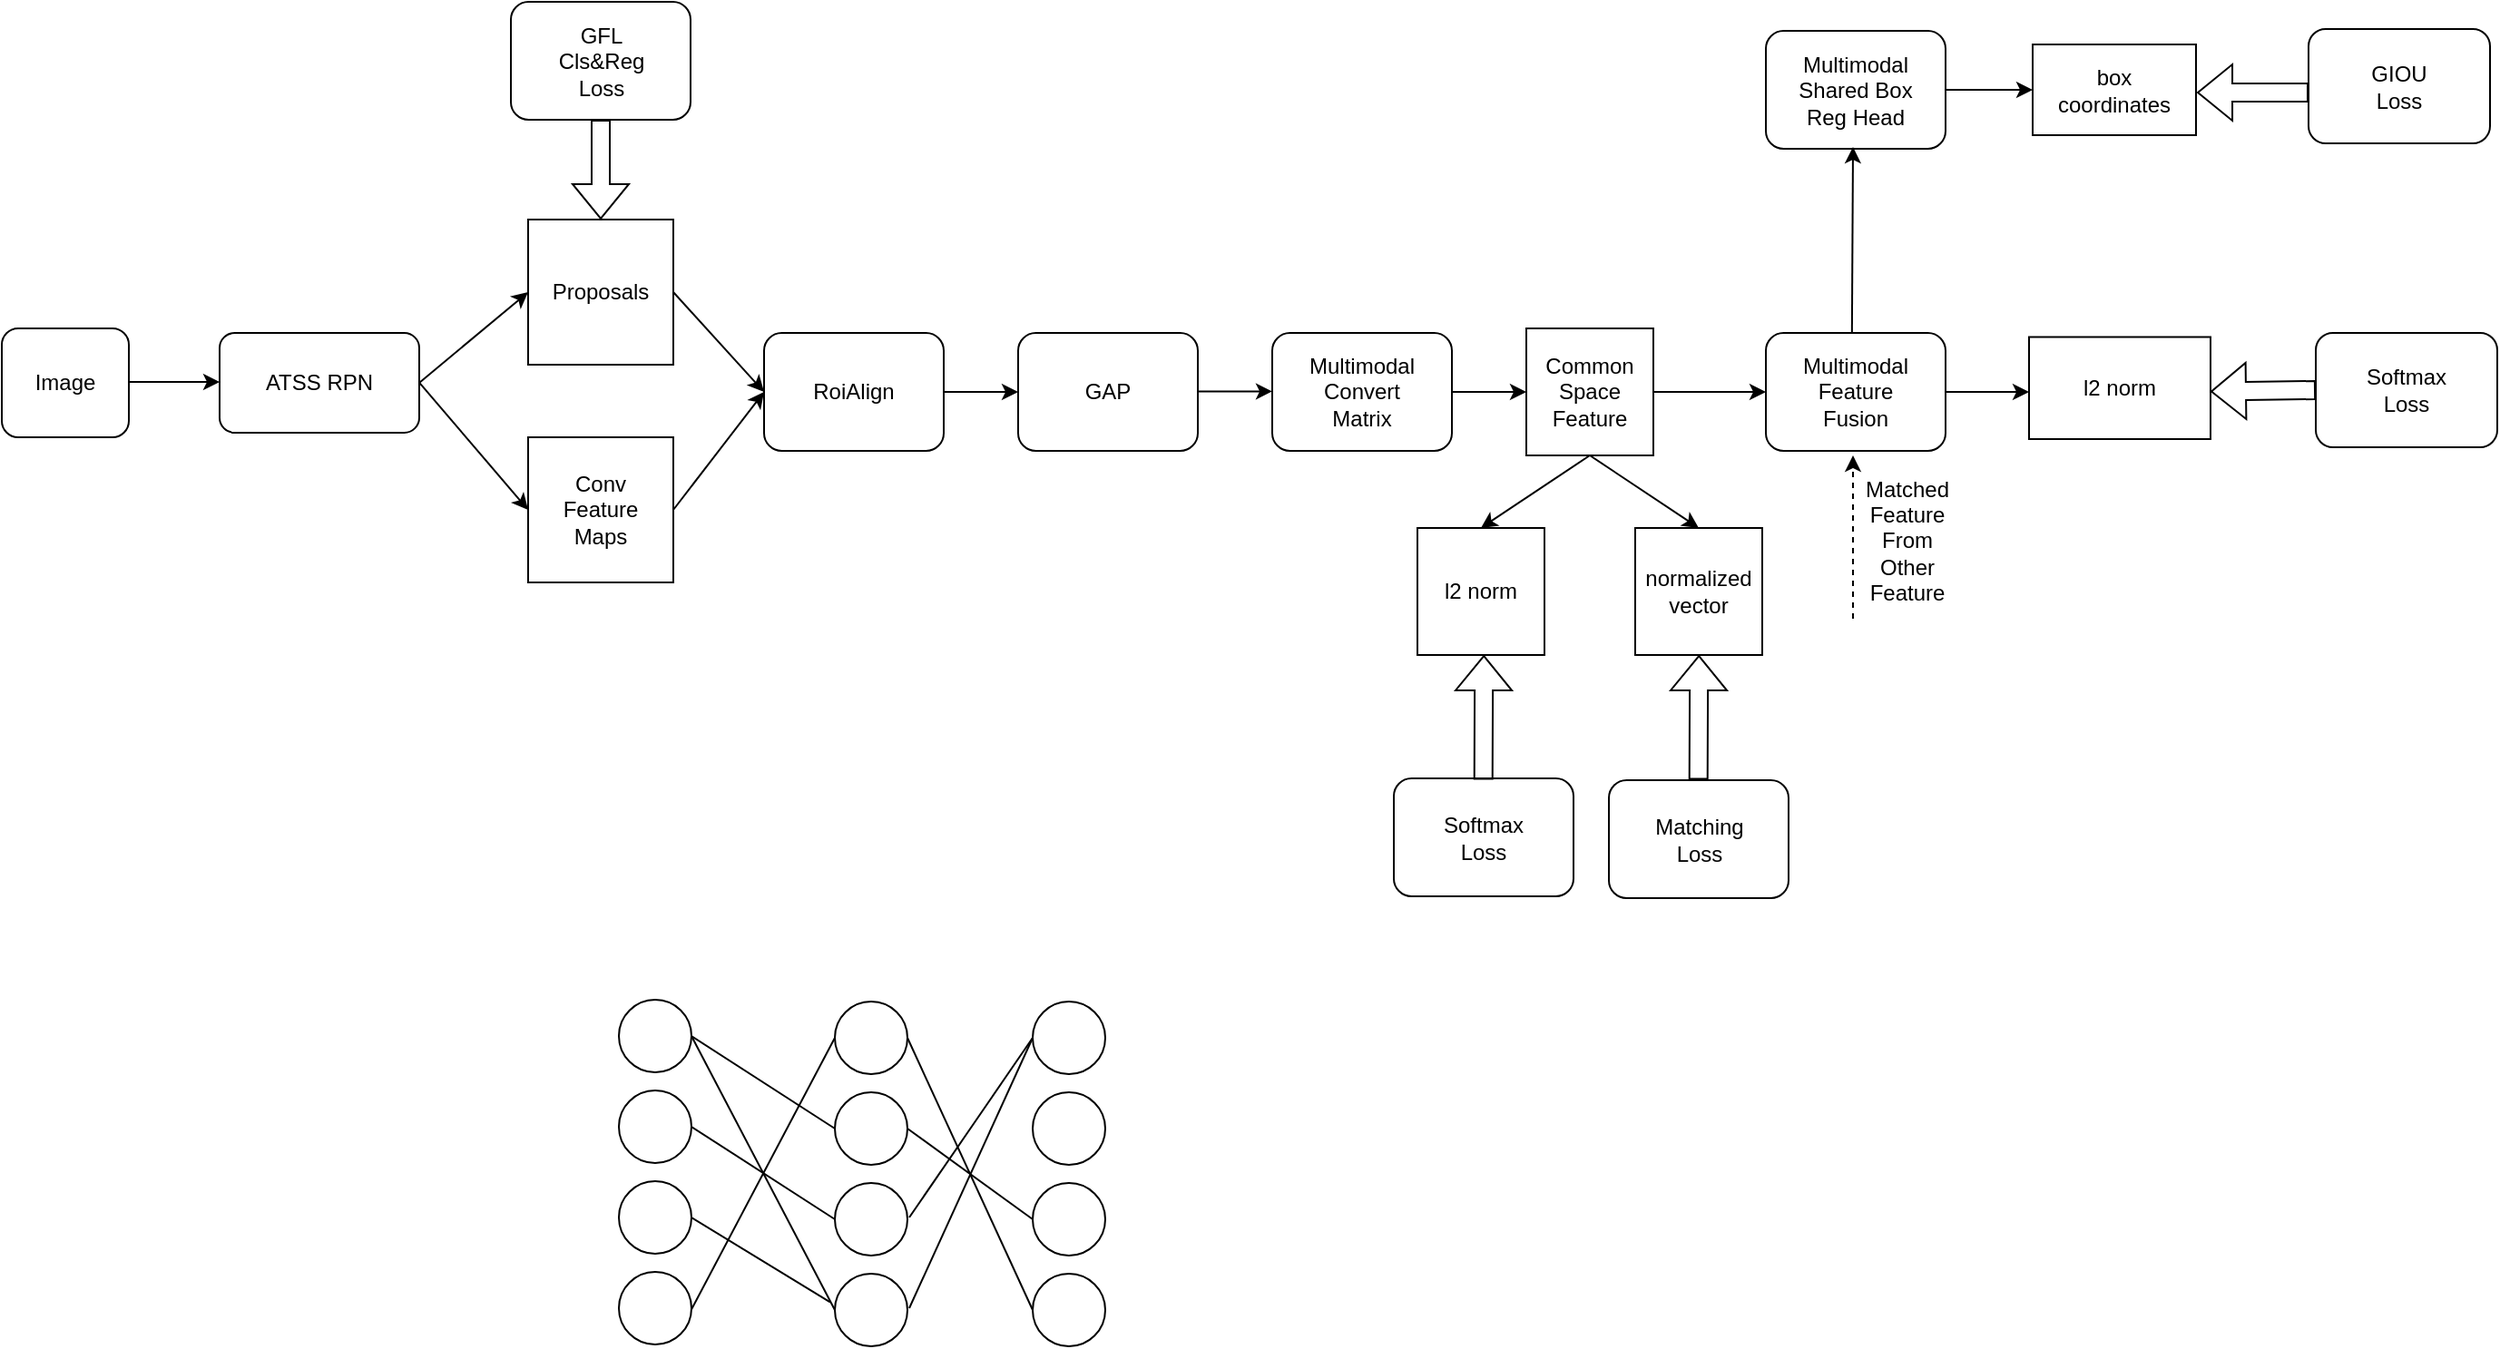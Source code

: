 <mxfile version="23.1.1" type="github">
  <diagram name="第 1 页" id="wcXFdS2mSCeuYjx8Xm_4">
    <mxGraphModel dx="209" dy="130" grid="1" gridSize="10" guides="1" tooltips="1" connect="1" arrows="1" fold="1" page="1" pageScale="1" pageWidth="827" pageHeight="1169" math="0" shadow="0">
      <root>
        <mxCell id="0" />
        <mxCell id="1" parent="0" />
        <mxCell id="dMKvnlfOrxEBAoyZr1T4-1" value="Image" style="rounded=1;whiteSpace=wrap;html=1;" vertex="1" parent="1">
          <mxGeometry x="60" y="350" width="70" height="60" as="geometry" />
        </mxCell>
        <mxCell id="dMKvnlfOrxEBAoyZr1T4-2" value="" style="endArrow=classic;html=1;rounded=0;" edge="1" parent="1">
          <mxGeometry width="50" height="50" relative="1" as="geometry">
            <mxPoint x="130" y="379.5" as="sourcePoint" />
            <mxPoint x="180" y="379.5" as="targetPoint" />
          </mxGeometry>
        </mxCell>
        <mxCell id="dMKvnlfOrxEBAoyZr1T4-3" value="ATSS RPN" style="rounded=1;whiteSpace=wrap;html=1;" vertex="1" parent="1">
          <mxGeometry x="180" y="352.5" width="110" height="55" as="geometry" />
        </mxCell>
        <mxCell id="dMKvnlfOrxEBAoyZr1T4-5" value="" style="endArrow=classic;html=1;rounded=0;entryX=0;entryY=0.5;entryDx=0;entryDy=0;" edge="1" parent="1" target="dMKvnlfOrxEBAoyZr1T4-8">
          <mxGeometry width="50" height="50" relative="1" as="geometry">
            <mxPoint x="290" y="379.8" as="sourcePoint" />
            <mxPoint x="340" y="379.8" as="targetPoint" />
          </mxGeometry>
        </mxCell>
        <mxCell id="dMKvnlfOrxEBAoyZr1T4-20" style="edgeStyle=orthogonalEdgeStyle;rounded=0;orthogonalLoop=1;jettySize=auto;html=1;exitX=1;exitY=0.5;exitDx=0;exitDy=0;entryX=0;entryY=0.5;entryDx=0;entryDy=0;" edge="1" parent="1" source="dMKvnlfOrxEBAoyZr1T4-7" target="dMKvnlfOrxEBAoyZr1T4-19">
          <mxGeometry relative="1" as="geometry" />
        </mxCell>
        <mxCell id="dMKvnlfOrxEBAoyZr1T4-7" value="RoiAlign" style="rounded=1;whiteSpace=wrap;html=1;" vertex="1" parent="1">
          <mxGeometry x="480" y="352.5" width="99" height="65" as="geometry" />
        </mxCell>
        <mxCell id="dMKvnlfOrxEBAoyZr1T4-8" value="Conv &lt;br&gt;Feature&lt;br&gt;Maps" style="whiteSpace=wrap;html=1;aspect=fixed;" vertex="1" parent="1">
          <mxGeometry x="350" y="410" width="80" height="80" as="geometry" />
        </mxCell>
        <mxCell id="dMKvnlfOrxEBAoyZr1T4-9" value="Proposals" style="whiteSpace=wrap;html=1;aspect=fixed;" vertex="1" parent="1">
          <mxGeometry x="350" y="290" width="80" height="80" as="geometry" />
        </mxCell>
        <mxCell id="dMKvnlfOrxEBAoyZr1T4-10" value="" style="endArrow=classic;html=1;rounded=0;entryX=0;entryY=0.5;entryDx=0;entryDy=0;exitX=1;exitY=0.5;exitDx=0;exitDy=0;" edge="1" parent="1" source="dMKvnlfOrxEBAoyZr1T4-3" target="dMKvnlfOrxEBAoyZr1T4-9">
          <mxGeometry width="50" height="50" relative="1" as="geometry">
            <mxPoint x="300" y="389.8" as="sourcePoint" />
            <mxPoint x="360" y="460" as="targetPoint" />
          </mxGeometry>
        </mxCell>
        <mxCell id="dMKvnlfOrxEBAoyZr1T4-12" value="" style="endArrow=classic;html=1;rounded=0;entryX=0;entryY=0.5;entryDx=0;entryDy=0;exitX=1;exitY=0.5;exitDx=0;exitDy=0;" edge="1" parent="1" source="dMKvnlfOrxEBAoyZr1T4-9" target="dMKvnlfOrxEBAoyZr1T4-7">
          <mxGeometry width="50" height="50" relative="1" as="geometry">
            <mxPoint x="300" y="390" as="sourcePoint" />
            <mxPoint x="360" y="340" as="targetPoint" />
          </mxGeometry>
        </mxCell>
        <mxCell id="dMKvnlfOrxEBAoyZr1T4-13" value="" style="endArrow=classic;html=1;rounded=0;entryX=0;entryY=0.5;entryDx=0;entryDy=0;exitX=1;exitY=0.5;exitDx=0;exitDy=0;" edge="1" parent="1" source="dMKvnlfOrxEBAoyZr1T4-8" target="dMKvnlfOrxEBAoyZr1T4-7">
          <mxGeometry width="50" height="50" relative="1" as="geometry">
            <mxPoint x="440" y="340" as="sourcePoint" />
            <mxPoint x="487" y="396" as="targetPoint" />
          </mxGeometry>
        </mxCell>
        <mxCell id="dMKvnlfOrxEBAoyZr1T4-14" value="GFL&lt;br&gt;Cls&amp;amp;Reg&lt;br&gt;Loss" style="rounded=1;whiteSpace=wrap;html=1;" vertex="1" parent="1">
          <mxGeometry x="340.5" y="170" width="99" height="65" as="geometry" />
        </mxCell>
        <mxCell id="dMKvnlfOrxEBAoyZr1T4-15" value="" style="shape=flexArrow;endArrow=classic;html=1;rounded=0;entryX=0.5;entryY=0;entryDx=0;entryDy=0;exitX=0.5;exitY=1;exitDx=0;exitDy=0;" edge="1" parent="1" source="dMKvnlfOrxEBAoyZr1T4-14" target="dMKvnlfOrxEBAoyZr1T4-9">
          <mxGeometry width="50" height="50" relative="1" as="geometry">
            <mxPoint x="399.3" y="235" as="sourcePoint" />
            <mxPoint x="399.3" y="280" as="targetPoint" />
          </mxGeometry>
        </mxCell>
        <mxCell id="dMKvnlfOrxEBAoyZr1T4-54" style="edgeStyle=orthogonalEdgeStyle;rounded=0;orthogonalLoop=1;jettySize=auto;html=1;exitX=1;exitY=0.5;exitDx=0;exitDy=0;" edge="1" parent="1" source="dMKvnlfOrxEBAoyZr1T4-16" target="dMKvnlfOrxEBAoyZr1T4-53">
          <mxGeometry relative="1" as="geometry" />
        </mxCell>
        <mxCell id="dMKvnlfOrxEBAoyZr1T4-16" value="Multimodal Shared Box&lt;br&gt;Reg&amp;nbsp;Head" style="rounded=1;whiteSpace=wrap;html=1;" vertex="1" parent="1">
          <mxGeometry x="1032" y="186" width="99" height="65" as="geometry" />
        </mxCell>
        <mxCell id="dMKvnlfOrxEBAoyZr1T4-19" value="GAP" style="rounded=1;whiteSpace=wrap;html=1;" vertex="1" parent="1">
          <mxGeometry x="620" y="352.5" width="99" height="65" as="geometry" />
        </mxCell>
        <mxCell id="dMKvnlfOrxEBAoyZr1T4-25" style="edgeStyle=orthogonalEdgeStyle;rounded=0;orthogonalLoop=1;jettySize=auto;html=1;exitX=1;exitY=0.5;exitDx=0;exitDy=0;" edge="1" parent="1" source="dMKvnlfOrxEBAoyZr1T4-21" target="dMKvnlfOrxEBAoyZr1T4-23">
          <mxGeometry relative="1" as="geometry" />
        </mxCell>
        <mxCell id="dMKvnlfOrxEBAoyZr1T4-21" value="Multimodal&lt;br&gt;Convert&lt;br&gt;Matrix" style="rounded=1;whiteSpace=wrap;html=1;" vertex="1" parent="1">
          <mxGeometry x="760" y="352.5" width="99" height="65" as="geometry" />
        </mxCell>
        <mxCell id="dMKvnlfOrxEBAoyZr1T4-22" style="edgeStyle=orthogonalEdgeStyle;rounded=0;orthogonalLoop=1;jettySize=auto;html=1;exitX=1;exitY=0.5;exitDx=0;exitDy=0;entryX=0;entryY=0.5;entryDx=0;entryDy=0;" edge="1" parent="1">
          <mxGeometry relative="1" as="geometry">
            <mxPoint x="719" y="384.71" as="sourcePoint" />
            <mxPoint x="760" y="384.71" as="targetPoint" />
          </mxGeometry>
        </mxCell>
        <mxCell id="dMKvnlfOrxEBAoyZr1T4-45" style="edgeStyle=orthogonalEdgeStyle;rounded=0;orthogonalLoop=1;jettySize=auto;html=1;exitX=1;exitY=0.5;exitDx=0;exitDy=0;entryX=0;entryY=0.5;entryDx=0;entryDy=0;" edge="1" parent="1" source="dMKvnlfOrxEBAoyZr1T4-23" target="dMKvnlfOrxEBAoyZr1T4-44">
          <mxGeometry relative="1" as="geometry" />
        </mxCell>
        <mxCell id="dMKvnlfOrxEBAoyZr1T4-23" value="Common&lt;br&gt;Space&lt;br&gt;Feature" style="whiteSpace=wrap;html=1;aspect=fixed;" vertex="1" parent="1">
          <mxGeometry x="900" y="350" width="70" height="70" as="geometry" />
        </mxCell>
        <mxCell id="dMKvnlfOrxEBAoyZr1T4-26" value="Matching&lt;br&gt;Loss" style="rounded=1;whiteSpace=wrap;html=1;" vertex="1" parent="1">
          <mxGeometry x="945.5" y="599" width="99" height="65" as="geometry" />
        </mxCell>
        <mxCell id="dMKvnlfOrxEBAoyZr1T4-28" value="" style="endArrow=classic;html=1;rounded=0;exitX=0.479;exitY=0.026;exitDx=0;exitDy=0;exitPerimeter=0;" edge="1" parent="1" source="dMKvnlfOrxEBAoyZr1T4-44">
          <mxGeometry width="50" height="50" relative="1" as="geometry">
            <mxPoint x="1080" y="350" as="sourcePoint" />
            <mxPoint x="1080" y="250" as="targetPoint" />
          </mxGeometry>
        </mxCell>
        <mxCell id="dMKvnlfOrxEBAoyZr1T4-29" value="GIOU&lt;br&gt;Loss" style="rounded=1;whiteSpace=wrap;html=1;" vertex="1" parent="1">
          <mxGeometry x="1331" y="185" width="100" height="63" as="geometry" />
        </mxCell>
        <mxCell id="dMKvnlfOrxEBAoyZr1T4-31" value="" style="shape=flexArrow;endArrow=classic;html=1;rounded=0;entryX=0.5;entryY=0;entryDx=0;entryDy=0;" edge="1" parent="1">
          <mxGeometry width="50" height="50" relative="1" as="geometry">
            <mxPoint x="1331" y="220" as="sourcePoint" />
            <mxPoint x="1269.52" y="220" as="targetPoint" />
          </mxGeometry>
        </mxCell>
        <mxCell id="dMKvnlfOrxEBAoyZr1T4-32" value="Softmax&lt;br&gt;Loss" style="rounded=1;whiteSpace=wrap;html=1;" vertex="1" parent="1">
          <mxGeometry x="1335" y="352.5" width="100" height="63" as="geometry" />
        </mxCell>
        <mxCell id="dMKvnlfOrxEBAoyZr1T4-33" value="" style="shape=flexArrow;endArrow=classic;html=1;rounded=0;entryX=0.5;entryY=0;entryDx=0;entryDy=0;exitX=0;exitY=0.5;exitDx=0;exitDy=0;" edge="1" parent="1" source="dMKvnlfOrxEBAoyZr1T4-32">
          <mxGeometry width="50" height="50" relative="1" as="geometry">
            <mxPoint x="1338.48" y="384.71" as="sourcePoint" />
            <mxPoint x="1277" y="384.71" as="targetPoint" />
          </mxGeometry>
        </mxCell>
        <mxCell id="dMKvnlfOrxEBAoyZr1T4-35" value="l2 norm" style="whiteSpace=wrap;html=1;aspect=fixed;" vertex="1" parent="1">
          <mxGeometry x="840" y="460" width="70" height="70" as="geometry" />
        </mxCell>
        <mxCell id="dMKvnlfOrxEBAoyZr1T4-36" value="normalized&lt;br&gt;vector" style="whiteSpace=wrap;html=1;aspect=fixed;" vertex="1" parent="1">
          <mxGeometry x="960" y="460" width="70" height="70" as="geometry" />
        </mxCell>
        <mxCell id="dMKvnlfOrxEBAoyZr1T4-37" value="" style="endArrow=classic;html=1;rounded=0;entryX=0.5;entryY=0;entryDx=0;entryDy=0;exitX=0.5;exitY=1;exitDx=0;exitDy=0;" edge="1" parent="1" source="dMKvnlfOrxEBAoyZr1T4-23" target="dMKvnlfOrxEBAoyZr1T4-35">
          <mxGeometry width="50" height="50" relative="1" as="geometry">
            <mxPoint x="940" y="630" as="sourcePoint" />
            <mxPoint x="990" y="580" as="targetPoint" />
          </mxGeometry>
        </mxCell>
        <mxCell id="dMKvnlfOrxEBAoyZr1T4-38" value="" style="endArrow=classic;html=1;rounded=0;entryX=0.5;entryY=0;entryDx=0;entryDy=0;exitX=0.5;exitY=1;exitDx=0;exitDy=0;" edge="1" parent="1" source="dMKvnlfOrxEBAoyZr1T4-23" target="dMKvnlfOrxEBAoyZr1T4-36">
          <mxGeometry width="50" height="50" relative="1" as="geometry">
            <mxPoint x="945" y="430" as="sourcePoint" />
            <mxPoint x="885" y="470" as="targetPoint" />
          </mxGeometry>
        </mxCell>
        <mxCell id="dMKvnlfOrxEBAoyZr1T4-39" value="" style="shape=flexArrow;endArrow=classic;html=1;rounded=0;entryX=0.5;entryY=1;entryDx=0;entryDy=0;exitX=0.553;exitY=-0.019;exitDx=0;exitDy=0;exitPerimeter=0;" edge="1" parent="1">
          <mxGeometry width="50" height="50" relative="1" as="geometry">
            <mxPoint x="994.857" y="598.765" as="sourcePoint" />
            <mxPoint x="995.11" y="530" as="targetPoint" />
          </mxGeometry>
        </mxCell>
        <mxCell id="dMKvnlfOrxEBAoyZr1T4-40" value="Softmax&lt;br style=&quot;border-color: var(--border-color);&quot;&gt;Loss" style="rounded=1;whiteSpace=wrap;html=1;" vertex="1" parent="1">
          <mxGeometry x="827" y="598" width="99" height="65" as="geometry" />
        </mxCell>
        <mxCell id="dMKvnlfOrxEBAoyZr1T4-41" value="" style="shape=flexArrow;endArrow=classic;html=1;rounded=0;entryX=0.5;entryY=1;entryDx=0;entryDy=0;exitX=0.553;exitY=-0.019;exitDx=0;exitDy=0;exitPerimeter=0;" edge="1" parent="1">
          <mxGeometry width="50" height="50" relative="1" as="geometry">
            <mxPoint x="876.357" y="598.765" as="sourcePoint" />
            <mxPoint x="876.61" y="530" as="targetPoint" />
          </mxGeometry>
        </mxCell>
        <mxCell id="dMKvnlfOrxEBAoyZr1T4-43" value="" style="endArrow=classic;html=1;rounded=0;entryX=0;entryY=0.5;entryDx=0;entryDy=0;exitX=1;exitY=0.5;exitDx=0;exitDy=0;" edge="1" parent="1" source="dMKvnlfOrxEBAoyZr1T4-44">
          <mxGeometry width="50" height="50" relative="1" as="geometry">
            <mxPoint x="1140" y="390" as="sourcePoint" />
            <mxPoint x="1177" y="385" as="targetPoint" />
          </mxGeometry>
        </mxCell>
        <mxCell id="dMKvnlfOrxEBAoyZr1T4-44" value="Multimodal&lt;br&gt;Feature&lt;br&gt;Fusion" style="rounded=1;whiteSpace=wrap;html=1;" vertex="1" parent="1">
          <mxGeometry x="1032" y="352.5" width="99" height="65" as="geometry" />
        </mxCell>
        <mxCell id="dMKvnlfOrxEBAoyZr1T4-46" value="" style="endArrow=classic;html=1;rounded=0;dashed=1;" edge="1" parent="1">
          <mxGeometry width="50" height="50" relative="1" as="geometry">
            <mxPoint x="1080" y="510" as="sourcePoint" />
            <mxPoint x="1080" y="420" as="targetPoint" />
          </mxGeometry>
        </mxCell>
        <mxCell id="dMKvnlfOrxEBAoyZr1T4-49" value="l2 norm" style="rounded=0;whiteSpace=wrap;html=1;" vertex="1" parent="1">
          <mxGeometry x="1177" y="354.75" width="100" height="56.25" as="geometry" />
        </mxCell>
        <mxCell id="dMKvnlfOrxEBAoyZr1T4-51" value="Matched Feature&lt;br&gt;From&lt;br&gt;Other&lt;br&gt;Feature" style="text;html=1;strokeColor=none;fillColor=none;align=center;verticalAlign=middle;whiteSpace=wrap;rounded=0;" vertex="1" parent="1">
          <mxGeometry x="1080" y="452" width="60" height="30" as="geometry" />
        </mxCell>
        <mxCell id="dMKvnlfOrxEBAoyZr1T4-53" value="box&lt;br&gt;coordinates" style="rounded=0;whiteSpace=wrap;html=1;" vertex="1" parent="1">
          <mxGeometry x="1179" y="193.5" width="90" height="50" as="geometry" />
        </mxCell>
        <mxCell id="dMKvnlfOrxEBAoyZr1T4-98" value="" style="ellipse;whiteSpace=wrap;html=1;aspect=fixed;" vertex="1" parent="1">
          <mxGeometry x="400" y="720" width="40" height="40" as="geometry" />
        </mxCell>
        <mxCell id="dMKvnlfOrxEBAoyZr1T4-99" value="" style="ellipse;whiteSpace=wrap;html=1;aspect=fixed;" vertex="1" parent="1">
          <mxGeometry x="400" y="770" width="40" height="40" as="geometry" />
        </mxCell>
        <mxCell id="dMKvnlfOrxEBAoyZr1T4-100" value="" style="ellipse;whiteSpace=wrap;html=1;aspect=fixed;" vertex="1" parent="1">
          <mxGeometry x="400" y="820" width="40" height="40" as="geometry" />
        </mxCell>
        <mxCell id="dMKvnlfOrxEBAoyZr1T4-101" value="" style="ellipse;whiteSpace=wrap;html=1;aspect=fixed;" vertex="1" parent="1">
          <mxGeometry x="400" y="870" width="40" height="40" as="geometry" />
        </mxCell>
        <mxCell id="dMKvnlfOrxEBAoyZr1T4-103" value="" style="ellipse;whiteSpace=wrap;html=1;aspect=fixed;" vertex="1" parent="1">
          <mxGeometry x="519" y="721" width="40" height="40" as="geometry" />
        </mxCell>
        <mxCell id="dMKvnlfOrxEBAoyZr1T4-104" value="" style="ellipse;whiteSpace=wrap;html=1;aspect=fixed;" vertex="1" parent="1">
          <mxGeometry x="519" y="771" width="40" height="40" as="geometry" />
        </mxCell>
        <mxCell id="dMKvnlfOrxEBAoyZr1T4-105" value="" style="ellipse;whiteSpace=wrap;html=1;aspect=fixed;" vertex="1" parent="1">
          <mxGeometry x="519" y="821" width="40" height="40" as="geometry" />
        </mxCell>
        <mxCell id="dMKvnlfOrxEBAoyZr1T4-106" value="" style="ellipse;whiteSpace=wrap;html=1;aspect=fixed;" vertex="1" parent="1">
          <mxGeometry x="519" y="871" width="40" height="40" as="geometry" />
        </mxCell>
        <mxCell id="dMKvnlfOrxEBAoyZr1T4-107" value="" style="ellipse;whiteSpace=wrap;html=1;aspect=fixed;" vertex="1" parent="1">
          <mxGeometry x="628" y="721" width="40" height="40" as="geometry" />
        </mxCell>
        <mxCell id="dMKvnlfOrxEBAoyZr1T4-108" value="" style="ellipse;whiteSpace=wrap;html=1;aspect=fixed;" vertex="1" parent="1">
          <mxGeometry x="628" y="771" width="40" height="40" as="geometry" />
        </mxCell>
        <mxCell id="dMKvnlfOrxEBAoyZr1T4-109" value="" style="ellipse;whiteSpace=wrap;html=1;aspect=fixed;" vertex="1" parent="1">
          <mxGeometry x="628" y="821" width="40" height="40" as="geometry" />
        </mxCell>
        <mxCell id="dMKvnlfOrxEBAoyZr1T4-110" value="" style="ellipse;whiteSpace=wrap;html=1;aspect=fixed;" vertex="1" parent="1">
          <mxGeometry x="628" y="871" width="40" height="40" as="geometry" />
        </mxCell>
        <mxCell id="dMKvnlfOrxEBAoyZr1T4-111" value="" style="endArrow=none;html=1;rounded=0;entryX=1;entryY=0.5;entryDx=0;entryDy=0;exitX=0;exitY=0.5;exitDx=0;exitDy=0;" edge="1" parent="1" source="dMKvnlfOrxEBAoyZr1T4-104" target="dMKvnlfOrxEBAoyZr1T4-98">
          <mxGeometry width="50" height="50" relative="1" as="geometry">
            <mxPoint x="600" y="830" as="sourcePoint" />
            <mxPoint x="650" y="780" as="targetPoint" />
          </mxGeometry>
        </mxCell>
        <mxCell id="dMKvnlfOrxEBAoyZr1T4-112" value="" style="endArrow=none;html=1;rounded=0;entryX=1;entryY=0.5;entryDx=0;entryDy=0;exitX=0;exitY=0.5;exitDx=0;exitDy=0;" edge="1" parent="1" source="dMKvnlfOrxEBAoyZr1T4-106" target="dMKvnlfOrxEBAoyZr1T4-98">
          <mxGeometry width="50" height="50" relative="1" as="geometry">
            <mxPoint x="529" y="801" as="sourcePoint" />
            <mxPoint x="450" y="750" as="targetPoint" />
          </mxGeometry>
        </mxCell>
        <mxCell id="dMKvnlfOrxEBAoyZr1T4-113" value="" style="endArrow=none;html=1;rounded=0;entryX=1;entryY=0.5;entryDx=0;entryDy=0;exitX=0;exitY=0.5;exitDx=0;exitDy=0;" edge="1" parent="1" source="dMKvnlfOrxEBAoyZr1T4-105" target="dMKvnlfOrxEBAoyZr1T4-99">
          <mxGeometry width="50" height="50" relative="1" as="geometry">
            <mxPoint x="529" y="801" as="sourcePoint" />
            <mxPoint x="450" y="750" as="targetPoint" />
          </mxGeometry>
        </mxCell>
        <mxCell id="dMKvnlfOrxEBAoyZr1T4-114" value="" style="endArrow=none;html=1;rounded=0;exitX=-0.065;exitY=0.392;exitDx=0;exitDy=0;exitPerimeter=0;entryX=1;entryY=0.5;entryDx=0;entryDy=0;" edge="1" parent="1" source="dMKvnlfOrxEBAoyZr1T4-106" target="dMKvnlfOrxEBAoyZr1T4-100">
          <mxGeometry width="50" height="50" relative="1" as="geometry">
            <mxPoint x="529" y="851" as="sourcePoint" />
            <mxPoint x="440" y="790" as="targetPoint" />
          </mxGeometry>
        </mxCell>
        <mxCell id="dMKvnlfOrxEBAoyZr1T4-115" value="" style="endArrow=none;html=1;rounded=0;exitX=0.999;exitY=0.519;exitDx=0;exitDy=0;exitPerimeter=0;entryX=0;entryY=0.5;entryDx=0;entryDy=0;" edge="1" parent="1" source="dMKvnlfOrxEBAoyZr1T4-101" target="dMKvnlfOrxEBAoyZr1T4-103">
          <mxGeometry width="50" height="50" relative="1" as="geometry">
            <mxPoint x="550" y="860" as="sourcePoint" />
            <mxPoint x="600" y="810" as="targetPoint" />
          </mxGeometry>
        </mxCell>
        <mxCell id="dMKvnlfOrxEBAoyZr1T4-117" value="" style="endArrow=none;html=1;rounded=0;entryX=0;entryY=0.5;entryDx=0;entryDy=0;" edge="1" parent="1" target="dMKvnlfOrxEBAoyZr1T4-107">
          <mxGeometry width="50" height="50" relative="1" as="geometry">
            <mxPoint x="560" y="840" as="sourcePoint" />
            <mxPoint x="529" y="751" as="targetPoint" />
          </mxGeometry>
        </mxCell>
        <mxCell id="dMKvnlfOrxEBAoyZr1T4-118" value="" style="endArrow=none;html=1;rounded=0;entryX=0;entryY=0.5;entryDx=0;entryDy=0;" edge="1" parent="1" target="dMKvnlfOrxEBAoyZr1T4-107">
          <mxGeometry width="50" height="50" relative="1" as="geometry">
            <mxPoint x="560" y="890" as="sourcePoint" />
            <mxPoint x="638" y="751" as="targetPoint" />
          </mxGeometry>
        </mxCell>
        <mxCell id="dMKvnlfOrxEBAoyZr1T4-119" value="" style="endArrow=none;html=1;rounded=0;entryX=0;entryY=0.5;entryDx=0;entryDy=0;exitX=1;exitY=0.5;exitDx=0;exitDy=0;" edge="1" parent="1" source="dMKvnlfOrxEBAoyZr1T4-104" target="dMKvnlfOrxEBAoyZr1T4-109">
          <mxGeometry width="50" height="50" relative="1" as="geometry">
            <mxPoint x="570" y="850" as="sourcePoint" />
            <mxPoint x="638" y="751" as="targetPoint" />
          </mxGeometry>
        </mxCell>
        <mxCell id="dMKvnlfOrxEBAoyZr1T4-120" value="" style="endArrow=none;html=1;rounded=0;entryX=0;entryY=0.5;entryDx=0;entryDy=0;exitX=1;exitY=0.5;exitDx=0;exitDy=0;" edge="1" parent="1" source="dMKvnlfOrxEBAoyZr1T4-103" target="dMKvnlfOrxEBAoyZr1T4-110">
          <mxGeometry width="50" height="50" relative="1" as="geometry">
            <mxPoint x="569" y="801" as="sourcePoint" />
            <mxPoint x="638" y="851" as="targetPoint" />
          </mxGeometry>
        </mxCell>
      </root>
    </mxGraphModel>
  </diagram>
</mxfile>
